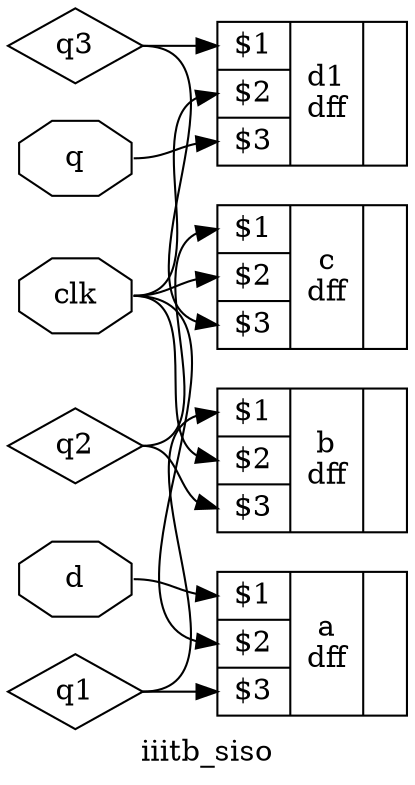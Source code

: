 digraph "iiitb_siso" {
label="iiitb_siso";
rankdir="LR";
remincross=true;
n1 [ shape=diamond, label="q3", color="black", fontcolor="black" ];
n2 [ shape=diamond, label="q2", color="black", fontcolor="black" ];
n3 [ shape=diamond, label="q1", color="black", fontcolor="black" ];
n4 [ shape=octagon, label="q", color="black", fontcolor="black" ];
n5 [ shape=octagon, label="clk", color="black", fontcolor="black" ];
n6 [ shape=octagon, label="d", color="black", fontcolor="black" ];
c10 [ shape=record, label="{{<p7> $1|<p8> $2|<p9> $3}|d1\ndff|{}}" ];
c11 [ shape=record, label="{{<p7> $1|<p8> $2|<p9> $3}|c\ndff|{}}" ];
c12 [ shape=record, label="{{<p7> $1|<p8> $2|<p9> $3}|b\ndff|{}}" ];
c13 [ shape=record, label="{{<p7> $1|<p8> $2|<p9> $3}|a\ndff|{}}" ];
n1:e -> c10:p7:w [color="black", label=""];
n1:e -> c11:p9:w [color="black", label=""];
n2:e -> c11:p7:w [color="black", label=""];
n2:e -> c12:p9:w [color="black", label=""];
n3:e -> c12:p7:w [color="black", label=""];
n3:e -> c13:p9:w [color="black", label=""];
n4:e -> c10:p9:w [color="black", label=""];
n5:e -> c10:p8:w [color="black", label=""];
n5:e -> c11:p8:w [color="black", label=""];
n5:e -> c12:p8:w [color="black", label=""];
n5:e -> c13:p8:w [color="black", label=""];
n6:e -> c13:p7:w [color="black", label=""];
}
